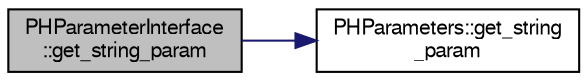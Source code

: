digraph "PHParameterInterface::get_string_param"
{
  bgcolor="transparent";
  edge [fontname="FreeSans",fontsize="10",labelfontname="FreeSans",labelfontsize="10"];
  node [fontname="FreeSans",fontsize="10",shape=record];
  rankdir="LR";
  Node1 [label="PHParameterInterface\l::get_string_param",height=0.2,width=0.4,color="black", fillcolor="grey75", style="filled" fontcolor="black"];
  Node1 -> Node2 [color="midnightblue",fontsize="10",style="solid",fontname="FreeSans"];
  Node2 [label="PHParameters::get_string\l_param",height=0.2,width=0.4,color="black",URL="$dd/dae/classPHParameters.html#ab1c503fe2e3136bdd3e5a75bc55ead13"];
}
